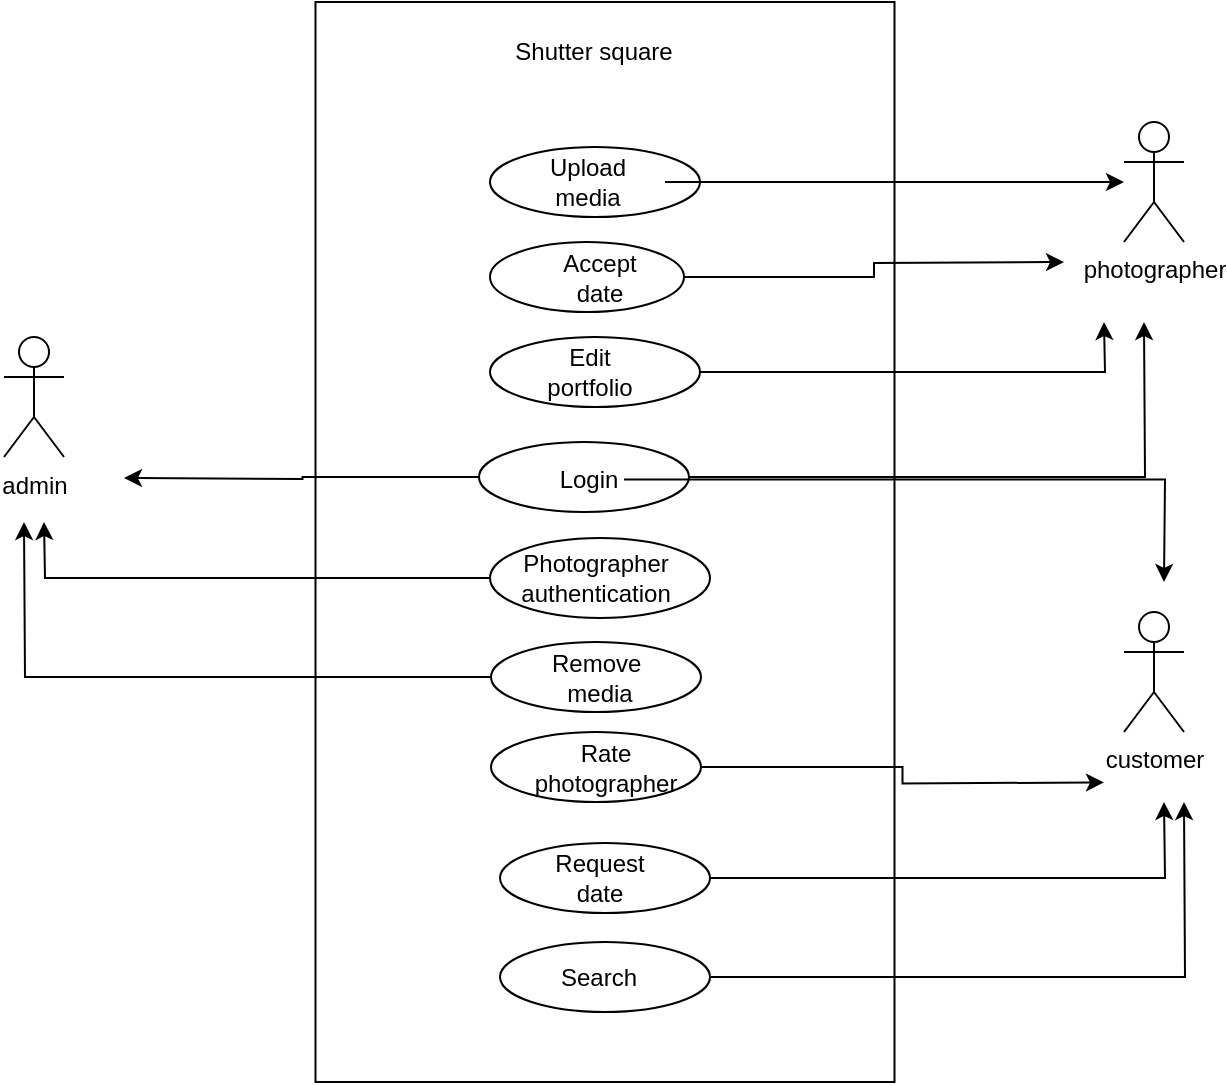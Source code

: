<mxfile version="13.9.9" type="device"><diagram id="jxxk8OGZMzWNSZCbX44P" name="Page-1"><mxGraphModel dx="904" dy="558" grid="1" gridSize="10" guides="1" tooltips="1" connect="1" arrows="1" fold="1" page="1" pageScale="1" pageWidth="850" pageHeight="1100" math="0" shadow="0"><root><mxCell id="0"/><mxCell id="1" parent="0"/><mxCell id="v3fX8MVLzlNscyHPDsXk-2" value="admin" style="shape=umlActor;verticalLabelPosition=bottom;verticalAlign=top;html=1;outlineConnect=0;" vertex="1" parent="1"><mxGeometry x="130" y="327.5" width="30" height="60" as="geometry"/></mxCell><mxCell id="v3fX8MVLzlNscyHPDsXk-3" value="photographer" style="shape=umlActor;verticalLabelPosition=bottom;verticalAlign=top;html=1;outlineConnect=0;" vertex="1" parent="1"><mxGeometry x="690" y="220" width="30" height="60" as="geometry"/></mxCell><mxCell id="v3fX8MVLzlNscyHPDsXk-4" value="customer" style="shape=umlActor;verticalLabelPosition=bottom;verticalAlign=top;html=1;outlineConnect=0;" vertex="1" parent="1"><mxGeometry x="690" y="465" width="30" height="60" as="geometry"/></mxCell><mxCell id="v3fX8MVLzlNscyHPDsXk-6" value="" style="rounded=0;whiteSpace=wrap;html=1;fillColor=none;" vertex="1" parent="1"><mxGeometry x="285.75" y="160" width="289.5" height="540" as="geometry"/></mxCell><mxCell id="v3fX8MVLzlNscyHPDsXk-12" value="Shutter square" style="text;html=1;strokeColor=none;fillColor=none;align=center;verticalAlign=middle;whiteSpace=wrap;rounded=0;" vertex="1" parent="1"><mxGeometry x="375" y="170" width="100" height="30" as="geometry"/></mxCell><mxCell id="v3fX8MVLzlNscyHPDsXk-73" style="edgeStyle=orthogonalEdgeStyle;rounded=0;orthogonalLoop=1;jettySize=auto;html=1;" edge="1" parent="1" source="v3fX8MVLzlNscyHPDsXk-15"><mxGeometry relative="1" as="geometry"><mxPoint x="660" y="290" as="targetPoint"/></mxGeometry></mxCell><mxCell id="v3fX8MVLzlNscyHPDsXk-15" value="" style="ellipse;whiteSpace=wrap;html=1;fillColor=#ffffff;gradientColor=#FFFFFF;" vertex="1" parent="1"><mxGeometry x="373" y="280" width="97" height="35" as="geometry"/></mxCell><mxCell id="v3fX8MVLzlNscyHPDsXk-55" style="edgeStyle=orthogonalEdgeStyle;rounded=0;orthogonalLoop=1;jettySize=auto;html=1;exitX=0;exitY=0.5;exitDx=0;exitDy=0;" edge="1" parent="1" source="v3fX8MVLzlNscyHPDsXk-19"><mxGeometry relative="1" as="geometry"><mxPoint x="190" y="398" as="targetPoint"/></mxGeometry></mxCell><mxCell id="v3fX8MVLzlNscyHPDsXk-68" style="edgeStyle=orthogonalEdgeStyle;rounded=0;orthogonalLoop=1;jettySize=auto;html=1;" edge="1" parent="1" source="v3fX8MVLzlNscyHPDsXk-19"><mxGeometry relative="1" as="geometry"><mxPoint x="700" y="320" as="targetPoint"/></mxGeometry></mxCell><mxCell id="v3fX8MVLzlNscyHPDsXk-19" value="" style="ellipse;whiteSpace=wrap;html=1;fillColor=#ffffff;gradientColor=#FFFFFF;" vertex="1" parent="1"><mxGeometry x="367.5" y="380" width="105" height="35" as="geometry"/></mxCell><mxCell id="v3fX8MVLzlNscyHPDsXk-54" style="edgeStyle=orthogonalEdgeStyle;rounded=0;orthogonalLoop=1;jettySize=auto;html=1;exitX=0;exitY=0.5;exitDx=0;exitDy=0;" edge="1" parent="1" source="v3fX8MVLzlNscyHPDsXk-20"><mxGeometry relative="1" as="geometry"><mxPoint x="150" y="420" as="targetPoint"/></mxGeometry></mxCell><mxCell id="v3fX8MVLzlNscyHPDsXk-20" value="" style="ellipse;whiteSpace=wrap;html=1;fillColor=#ffffff;gradientColor=#FFFFFF;" vertex="1" parent="1"><mxGeometry x="373" y="428" width="110" height="40" as="geometry"/></mxCell><mxCell id="v3fX8MVLzlNscyHPDsXk-51" style="edgeStyle=orthogonalEdgeStyle;rounded=0;orthogonalLoop=1;jettySize=auto;html=1;" edge="1" parent="1" source="v3fX8MVLzlNscyHPDsXk-21"><mxGeometry relative="1" as="geometry"><mxPoint x="140" y="420" as="targetPoint"/></mxGeometry></mxCell><mxCell id="v3fX8MVLzlNscyHPDsXk-21" value="" style="ellipse;whiteSpace=wrap;html=1;fillColor=#ffffff;gradientColor=#FFFFFF;" vertex="1" parent="1"><mxGeometry x="373.5" y="480" width="105" height="35" as="geometry"/></mxCell><mxCell id="v3fX8MVLzlNscyHPDsXk-59" style="edgeStyle=orthogonalEdgeStyle;rounded=0;orthogonalLoop=1;jettySize=auto;html=1;exitX=1;exitY=0.5;exitDx=0;exitDy=0;" edge="1" parent="1" source="v3fX8MVLzlNscyHPDsXk-22"><mxGeometry relative="1" as="geometry"><mxPoint x="680.0" y="550.235" as="targetPoint"/></mxGeometry></mxCell><mxCell id="v3fX8MVLzlNscyHPDsXk-22" value="" style="ellipse;whiteSpace=wrap;html=1;fillColor=#ffffff;gradientColor=#FFFFFF;" vertex="1" parent="1"><mxGeometry x="373.5" y="525" width="105" height="35" as="geometry"/></mxCell><mxCell id="v3fX8MVLzlNscyHPDsXk-48" style="edgeStyle=orthogonalEdgeStyle;rounded=0;orthogonalLoop=1;jettySize=auto;html=1;exitX=1;exitY=0.5;exitDx=0;exitDy=0;" edge="1" parent="1" source="v3fX8MVLzlNscyHPDsXk-23"><mxGeometry relative="1" as="geometry"><mxPoint x="710" y="560" as="targetPoint"/></mxGeometry></mxCell><mxCell id="v3fX8MVLzlNscyHPDsXk-23" value="" style="ellipse;whiteSpace=wrap;html=1;fillColor=#ffffff;gradientColor=#FFFFFF;" vertex="1" parent="1"><mxGeometry x="378" y="580.5" width="105" height="35" as="geometry"/></mxCell><mxCell id="v3fX8MVLzlNscyHPDsXk-49" style="edgeStyle=orthogonalEdgeStyle;rounded=0;orthogonalLoop=1;jettySize=auto;html=1;exitX=1;exitY=0.5;exitDx=0;exitDy=0;" edge="1" parent="1" source="v3fX8MVLzlNscyHPDsXk-24"><mxGeometry relative="1" as="geometry"><mxPoint x="720" y="560" as="targetPoint"/></mxGeometry></mxCell><mxCell id="v3fX8MVLzlNscyHPDsXk-24" value="" style="ellipse;whiteSpace=wrap;html=1;fillColor=#ffffff;gradientColor=#FFFFFF;" vertex="1" parent="1"><mxGeometry x="378" y="630" width="105" height="35" as="geometry"/></mxCell><mxCell id="v3fX8MVLzlNscyHPDsXk-28" value="" style="ellipse;whiteSpace=wrap;html=1;fillColor=#ffffff;gradientColor=#FFFFFF;" vertex="1" parent="1"><mxGeometry x="373" y="232.5" width="105" height="35" as="geometry"/></mxCell><mxCell id="v3fX8MVLzlNscyHPDsXk-72" style="edgeStyle=orthogonalEdgeStyle;rounded=0;orthogonalLoop=1;jettySize=auto;html=1;" edge="1" parent="1" source="v3fX8MVLzlNscyHPDsXk-32" target="v3fX8MVLzlNscyHPDsXk-3"><mxGeometry relative="1" as="geometry"/></mxCell><mxCell id="v3fX8MVLzlNscyHPDsXk-32" value="Upload&lt;br&gt;media" style="text;html=1;strokeColor=none;fillColor=none;align=center;verticalAlign=middle;whiteSpace=wrap;rounded=0;" vertex="1" parent="1"><mxGeometry x="383" y="243.75" width="77.5" height="12.5" as="geometry"/></mxCell><mxCell id="v3fX8MVLzlNscyHPDsXk-74" style="edgeStyle=orthogonalEdgeStyle;rounded=0;orthogonalLoop=1;jettySize=auto;html=1;" edge="1" parent="1" source="v3fX8MVLzlNscyHPDsXk-34"><mxGeometry relative="1" as="geometry"><mxPoint x="680" y="320" as="targetPoint"/></mxGeometry></mxCell><mxCell id="v3fX8MVLzlNscyHPDsXk-34" value="" style="ellipse;whiteSpace=wrap;html=1;fillColor=#ffffff;gradientColor=#FFFFFF;" vertex="1" parent="1"><mxGeometry x="373" y="327.5" width="105" height="35" as="geometry"/></mxCell><mxCell id="v3fX8MVLzlNscyHPDsXk-35" value="Accept date" style="text;html=1;strokeColor=none;fillColor=none;align=center;verticalAlign=middle;whiteSpace=wrap;rounded=0;" vertex="1" parent="1"><mxGeometry x="407.5" y="287.5" width="40" height="20" as="geometry"/></mxCell><mxCell id="v3fX8MVLzlNscyHPDsXk-71" style="edgeStyle=orthogonalEdgeStyle;rounded=0;orthogonalLoop=1;jettySize=auto;html=1;" edge="1" parent="1" source="v3fX8MVLzlNscyHPDsXk-37"><mxGeometry relative="1" as="geometry"><mxPoint x="710" y="450" as="targetPoint"/></mxGeometry></mxCell><mxCell id="v3fX8MVLzlNscyHPDsXk-37" value="Login" style="text;html=1;strokeColor=none;fillColor=none;align=center;verticalAlign=middle;whiteSpace=wrap;rounded=0;" vertex="1" parent="1"><mxGeometry x="405" y="387.5" width="35" height="22.5" as="geometry"/></mxCell><mxCell id="v3fX8MVLzlNscyHPDsXk-40" value="Search" style="text;html=1;strokeColor=none;fillColor=none;align=center;verticalAlign=middle;whiteSpace=wrap;rounded=0;" vertex="1" parent="1"><mxGeometry x="395" y="636.25" width="65" height="22.5" as="geometry"/></mxCell><mxCell id="v3fX8MVLzlNscyHPDsXk-41" value="Photographer&lt;br&gt;authentication" style="text;html=1;strokeColor=none;fillColor=none;align=center;verticalAlign=middle;whiteSpace=wrap;rounded=0;" vertex="1" parent="1"><mxGeometry x="406" y="438" width="40" height="20" as="geometry"/></mxCell><mxCell id="v3fX8MVLzlNscyHPDsXk-46" value="Request date" style="text;html=1;strokeColor=none;fillColor=none;align=center;verticalAlign=middle;whiteSpace=wrap;rounded=0;" vertex="1" parent="1"><mxGeometry x="407.5" y="588" width="40" height="20" as="geometry"/></mxCell><mxCell id="v3fX8MVLzlNscyHPDsXk-50" value="Remove&amp;nbsp; media" style="text;html=1;strokeColor=none;fillColor=none;align=center;verticalAlign=middle;whiteSpace=wrap;rounded=0;" vertex="1" parent="1"><mxGeometry x="407.5" y="487.5" width="40" height="20" as="geometry"/></mxCell><mxCell id="v3fX8MVLzlNscyHPDsXk-56" value="Edit portfolio" style="text;html=1;strokeColor=none;fillColor=none;align=center;verticalAlign=middle;whiteSpace=wrap;rounded=0;" vertex="1" parent="1"><mxGeometry x="402.5" y="335" width="40" height="20" as="geometry"/></mxCell><mxCell id="v3fX8MVLzlNscyHPDsXk-57" value="Rate photographer" style="text;html=1;strokeColor=none;fillColor=none;align=center;verticalAlign=middle;whiteSpace=wrap;rounded=0;" vertex="1" parent="1"><mxGeometry x="410.5" y="532.5" width="40" height="20" as="geometry"/></mxCell></root></mxGraphModel></diagram></mxfile>
